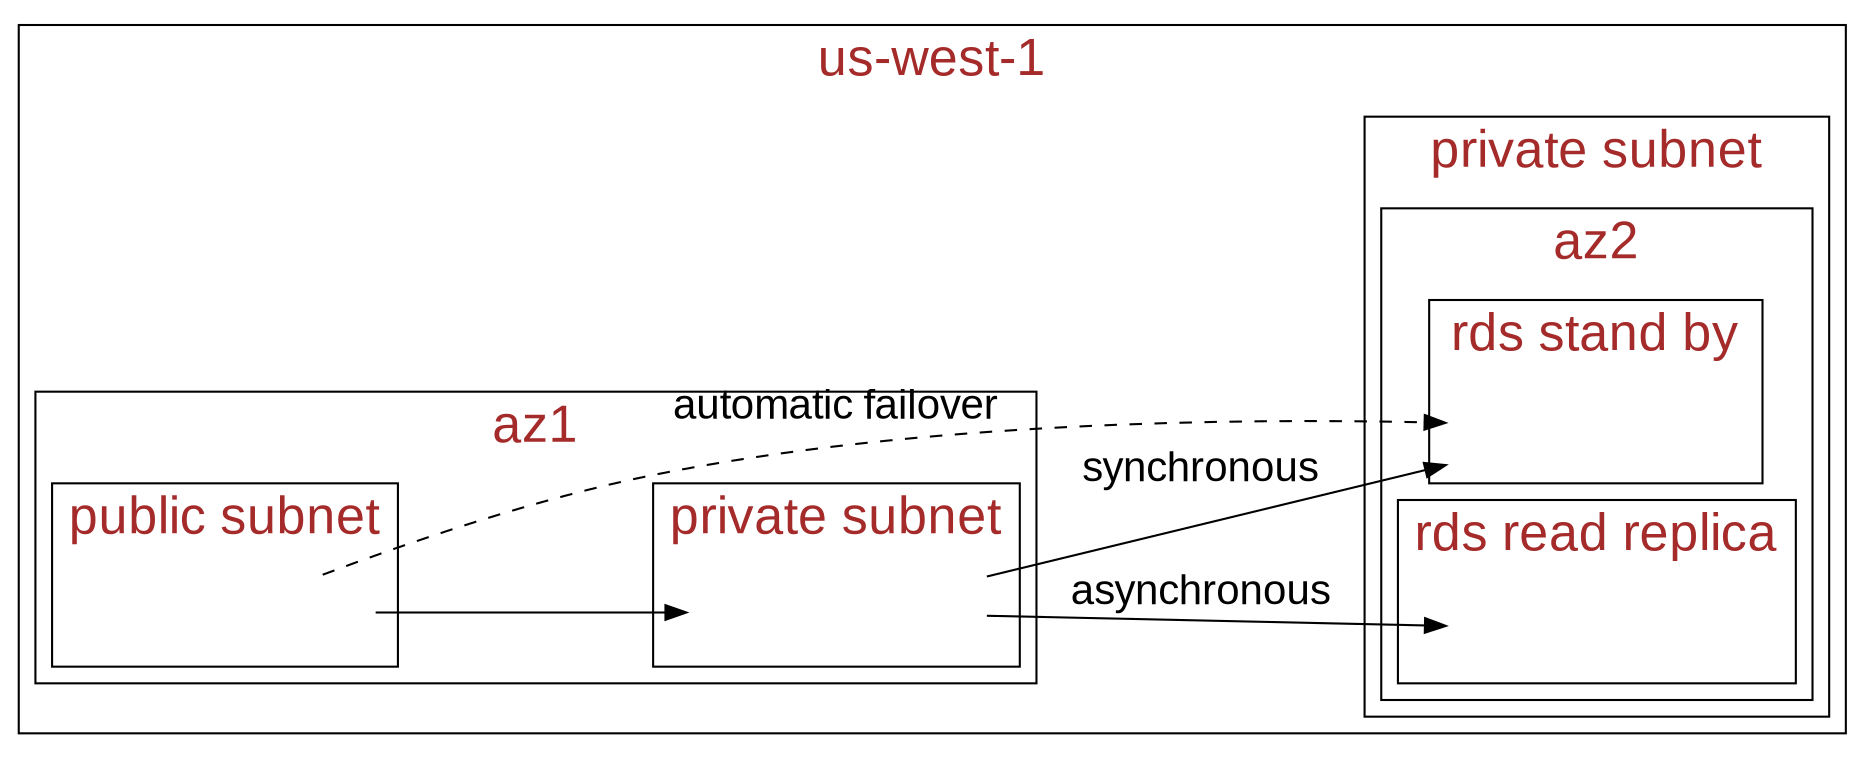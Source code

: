 digraph G {
	rankdir = LR
	graph[fontname=Arial, fontcolor=brown, fontsize=25]
	edge[fontname=Arial, fontsize=20]
	node[shape=none width=2 margin=0]
    s -> a [label = "            "]
    s -> b [label="automatic failover" style="dashed"]
    a -> b [label="synchronous"]
    a -> c [label="asynchronous"]

	subgraph cluster_region {
	
    subgraph cluster_az1 {
    subgraph cluster_pubsub {
        s[image="ec2-instance.png",label=""]
        label="public subnet"
    }
    subgraph cluster_prisub {
        a[image="rds.png",label=""]
        label = "private subnet"
    }
    label = "az1"
    }

    subgraph cluster_az2 {
    subgraph cluster_privsub  {
    subgraph cluster_standby {
        b[image="rds.png",label=""]
        label = "rds stand by"
    }
    subgraph cluster_readreplica {
        c[image="rds.png",label=""]
        label = "rds read replica"
    }
    label="az2"
    }
    label="private subnet"
    }
    label="us-west-1"
    }



}